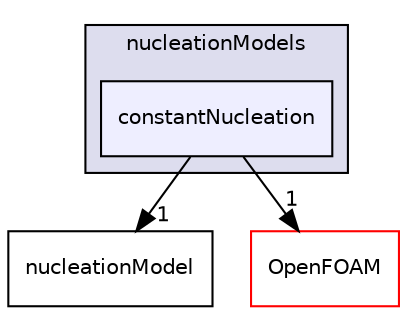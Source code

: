 digraph "src/phaseSystemModels/reactingEulerFoam/phaseSystems/populationBalanceModel/nucleationModels/constantNucleation" {
  bgcolor=transparent;
  compound=true
  node [ fontsize="10", fontname="Helvetica"];
  edge [ labelfontsize="10", labelfontname="Helvetica"];
  subgraph clusterdir_2bb7d45ac0e08a0ef643eb556d29e86e {
    graph [ bgcolor="#ddddee", pencolor="black", label="nucleationModels" fontname="Helvetica", fontsize="10", URL="dir_2bb7d45ac0e08a0ef643eb556d29e86e.html"]
  dir_4804885440c3b82e2df8ecedb7bf8410 [shape=box, label="constantNucleation", style="filled", fillcolor="#eeeeff", pencolor="black", URL="dir_4804885440c3b82e2df8ecedb7bf8410.html"];
  }
  dir_f9989c596fbd765e077c156e70b377ff [shape=box label="nucleationModel" URL="dir_f9989c596fbd765e077c156e70b377ff.html"];
  dir_c5473ff19b20e6ec4dfe5c310b3778a8 [shape=box label="OpenFOAM" color="red" URL="dir_c5473ff19b20e6ec4dfe5c310b3778a8.html"];
  dir_4804885440c3b82e2df8ecedb7bf8410->dir_f9989c596fbd765e077c156e70b377ff [headlabel="1", labeldistance=1.5 headhref="dir_003291_003292.html"];
  dir_4804885440c3b82e2df8ecedb7bf8410->dir_c5473ff19b20e6ec4dfe5c310b3778a8 [headlabel="1", labeldistance=1.5 headhref="dir_003291_002151.html"];
}
